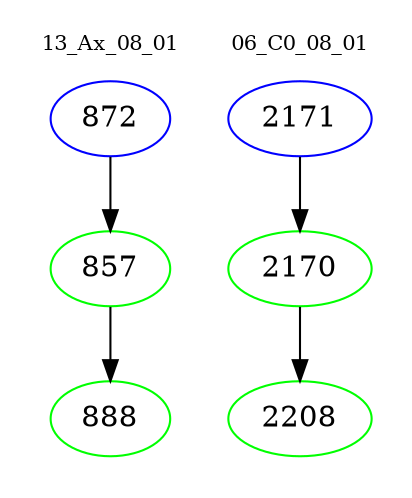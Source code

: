 digraph{
subgraph cluster_0 {
color = white
label = "13_Ax_08_01";
fontsize=10;
T0_872 [label="872", color="blue"]
T0_872 -> T0_857 [color="black"]
T0_857 [label="857", color="green"]
T0_857 -> T0_888 [color="black"]
T0_888 [label="888", color="green"]
}
subgraph cluster_1 {
color = white
label = "06_C0_08_01";
fontsize=10;
T1_2171 [label="2171", color="blue"]
T1_2171 -> T1_2170 [color="black"]
T1_2170 [label="2170", color="green"]
T1_2170 -> T1_2208 [color="black"]
T1_2208 [label="2208", color="green"]
}
}
